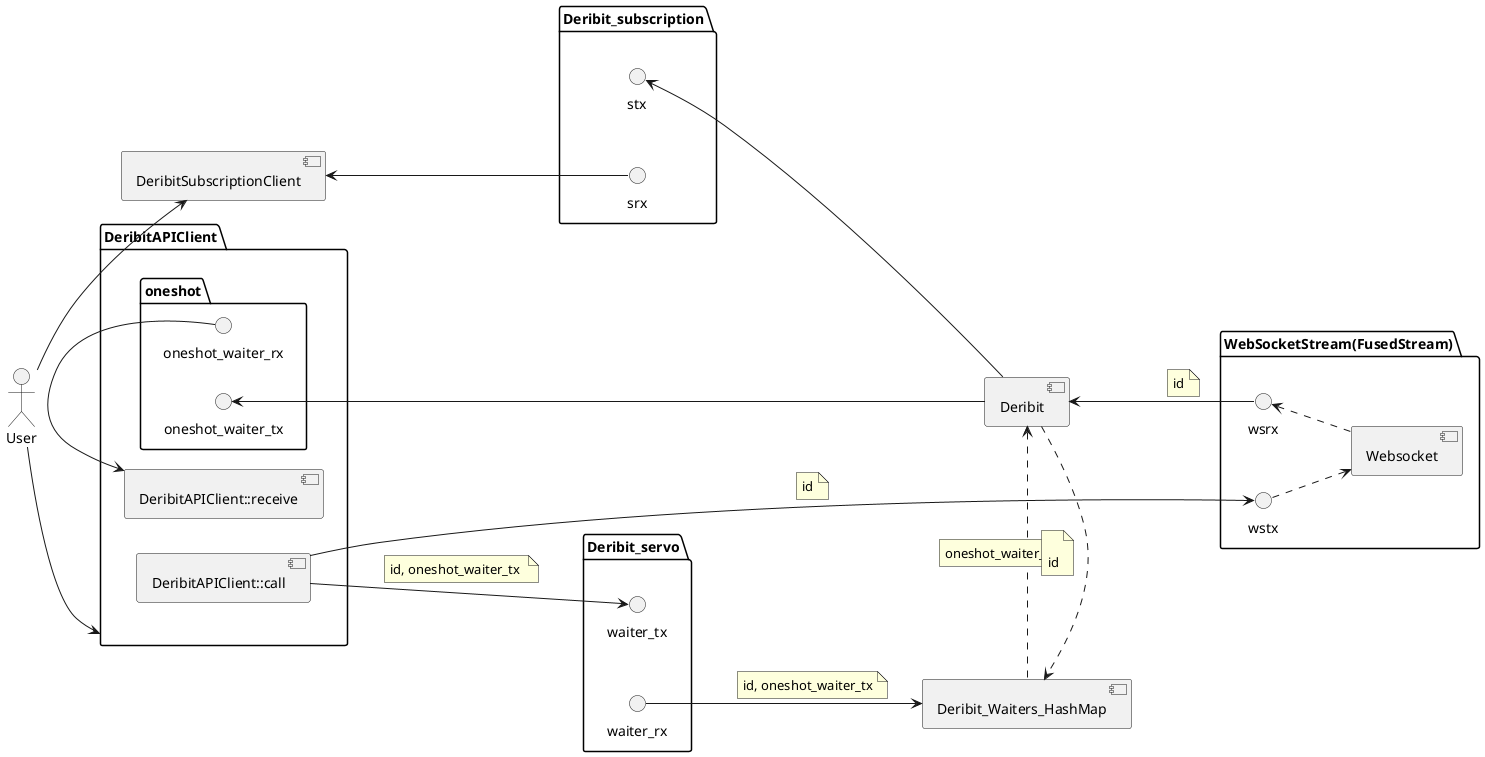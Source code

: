 @startuml Deribit_rs_channels_communication

left to right  direction
'skinparam linetype ortho

'package DeribitS {
package WebSocketStream(FusedStream) {
 circle wstx
 circle wsrx
 component Websocket
}

package Deribit_servo {
 circle waiter_tx
 circle waiter_rx
}

package Deribit_subscription {
 circle stx
 circle srx 
}

component Deribit_Waiters_HashMap
component Deribit
'}

together {
package DeribitAPIClient {
	package oneshot {
		circle oneshot_waiter_rx
		circle oneshot_waiter_tx
	}

 component "DeribitAPIClient::call" as call
 component "DeribitAPIClient::receive" as receive
}
component DeribitSubscriptionClient
}

:User: --> DeribitAPIClient
:User: --> DeribitSubscriptionClient



call ----> wstx
note on link
  id
end note

call --> waiter_tx
note on link
 id, oneshot_waiter_tx 
end note
wstx .down.> Websocket
wsrx <.down. Websocket  
Deribit <-- wsrx
note on link
  id
end note

waiter_rx --> Deribit_Waiters_HashMap
note on link
 id, oneshot_waiter_tx
end note
oneshot_waiter_tx <-- Deribit
Deribit <. Deribit_Waiters_HashMap
note on link
  oneshot_waiter_rx
end note
Deribit .[norank].> Deribit_Waiters_HashMap
note on link
  
  id
end note
receive <- oneshot_waiter_rx

Deribit -[norank]-> stx
DeribitSubscriptionClient <-- srx


@enduml
